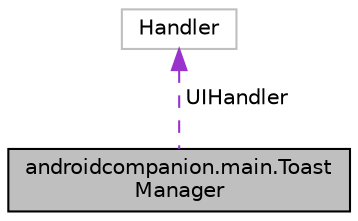 digraph "androidcompanion.main.ToastManager"
{
  edge [fontname="Helvetica",fontsize="10",labelfontname="Helvetica",labelfontsize="10"];
  node [fontname="Helvetica",fontsize="10",shape=record];
  Node1 [label="androidcompanion.main.Toast\lManager",height=0.2,width=0.4,color="black", fillcolor="grey75", style="filled", fontcolor="black"];
  Node2 -> Node1 [dir="back",color="darkorchid3",fontsize="10",style="dashed",label=" UIHandler" ,fontname="Helvetica"];
  Node2 [label="Handler",height=0.2,width=0.4,color="grey75", fillcolor="white", style="filled"];
}
